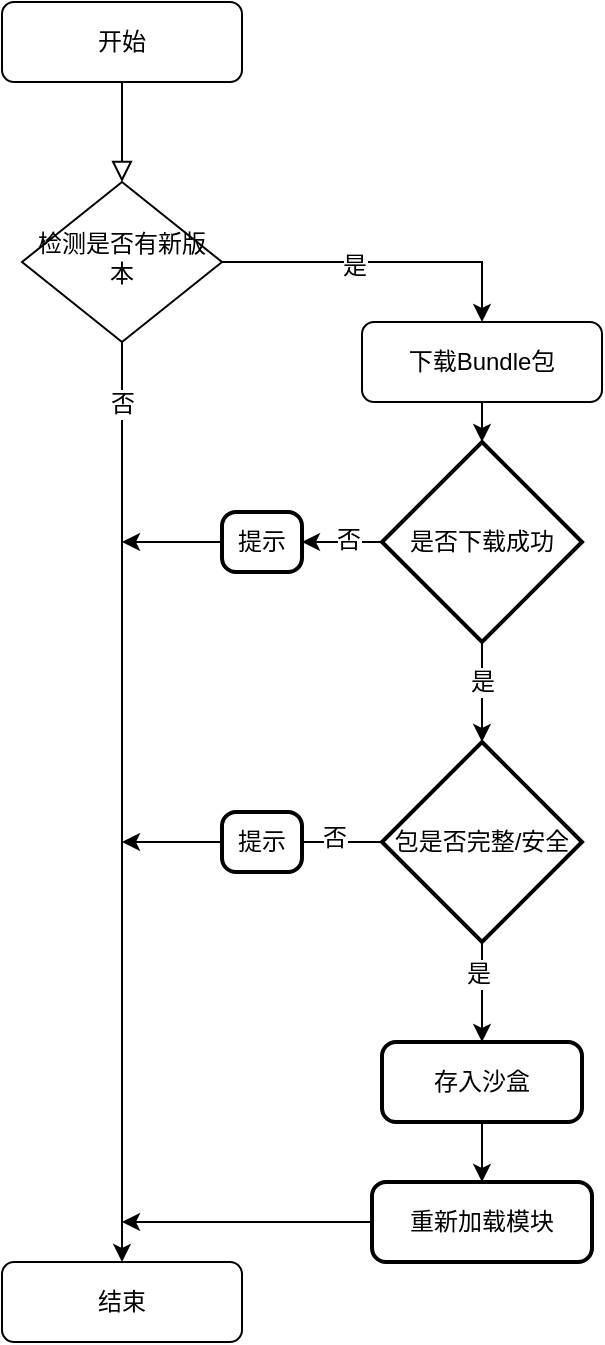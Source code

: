 <mxfile version="12.6.5" type="github" pages="2">
  <diagram id="C5RBs43oDa-KdzZeNtuy" name="Page-1">
    <mxGraphModel dx="1038" dy="580" grid="1" gridSize="10" guides="1" tooltips="1" connect="1" arrows="1" fold="1" page="1" pageScale="1" pageWidth="827" pageHeight="1169" math="0" shadow="0">
      <root>
        <mxCell id="WIyWlLk6GJQsqaUBKTNV-0"/>
        <mxCell id="WIyWlLk6GJQsqaUBKTNV-1" parent="WIyWlLk6GJQsqaUBKTNV-0"/>
        <mxCell id="WIyWlLk6GJQsqaUBKTNV-2" value="" style="rounded=0;html=1;jettySize=auto;orthogonalLoop=1;fontSize=11;endArrow=block;endFill=0;endSize=8;strokeWidth=1;shadow=0;labelBackgroundColor=none;edgeStyle=orthogonalEdgeStyle;" parent="WIyWlLk6GJQsqaUBKTNV-1" source="WIyWlLk6GJQsqaUBKTNV-3" target="WIyWlLk6GJQsqaUBKTNV-6" edge="1">
          <mxGeometry relative="1" as="geometry"/>
        </mxCell>
        <mxCell id="WIyWlLk6GJQsqaUBKTNV-3" value="开始" style="rounded=1;whiteSpace=wrap;html=1;fontSize=12;glass=0;strokeWidth=1;shadow=0;" parent="WIyWlLk6GJQsqaUBKTNV-1" vertex="1">
          <mxGeometry x="160" y="80" width="120" height="40" as="geometry"/>
        </mxCell>
        <mxCell id="X0yHmn05tyqhdgmF7W9Y-0" style="edgeStyle=orthogonalEdgeStyle;rounded=0;orthogonalLoop=1;jettySize=auto;html=1;" parent="WIyWlLk6GJQsqaUBKTNV-1" source="WIyWlLk6GJQsqaUBKTNV-6" target="WIyWlLk6GJQsqaUBKTNV-11" edge="1">
          <mxGeometry relative="1" as="geometry"/>
        </mxCell>
        <mxCell id="X0yHmn05tyqhdgmF7W9Y-1" value="否" style="text;html=1;align=center;verticalAlign=middle;resizable=0;points=[];labelBackgroundColor=#ffffff;" parent="X0yHmn05tyqhdgmF7W9Y-0" vertex="1" connectable="0">
          <mxGeometry x="-0.251" y="1" relative="1" as="geometry">
            <mxPoint x="-1" y="-141.76" as="offset"/>
          </mxGeometry>
        </mxCell>
        <mxCell id="X0yHmn05tyqhdgmF7W9Y-2" style="edgeStyle=orthogonalEdgeStyle;rounded=0;orthogonalLoop=1;jettySize=auto;html=1;entryX=0.5;entryY=0;entryDx=0;entryDy=0;" parent="WIyWlLk6GJQsqaUBKTNV-1" source="WIyWlLk6GJQsqaUBKTNV-6" target="X0yHmn05tyqhdgmF7W9Y-4" edge="1">
          <mxGeometry relative="1" as="geometry">
            <mxPoint x="390" y="210" as="targetPoint"/>
          </mxGeometry>
        </mxCell>
        <mxCell id="X0yHmn05tyqhdgmF7W9Y-3" value="是" style="text;html=1;align=center;verticalAlign=middle;resizable=0;points=[];labelBackgroundColor=#ffffff;" parent="X0yHmn05tyqhdgmF7W9Y-2" vertex="1" connectable="0">
          <mxGeometry x="-0.18" y="-2" relative="1" as="geometry">
            <mxPoint as="offset"/>
          </mxGeometry>
        </mxCell>
        <mxCell id="WIyWlLk6GJQsqaUBKTNV-6" value="检测是否有新版本" style="rhombus;whiteSpace=wrap;html=1;shadow=0;fontFamily=Helvetica;fontSize=12;align=center;strokeWidth=1;spacing=6;spacingTop=-4;" parent="WIyWlLk6GJQsqaUBKTNV-1" vertex="1">
          <mxGeometry x="170" y="170" width="100" height="80" as="geometry"/>
        </mxCell>
        <mxCell id="WIyWlLk6GJQsqaUBKTNV-11" value="结束" style="rounded=1;whiteSpace=wrap;html=1;fontSize=12;glass=0;strokeWidth=1;shadow=0;" parent="WIyWlLk6GJQsqaUBKTNV-1" vertex="1">
          <mxGeometry x="160" y="710" width="120" height="40" as="geometry"/>
        </mxCell>
        <mxCell id="X0yHmn05tyqhdgmF7W9Y-7" value="" style="edgeStyle=orthogonalEdgeStyle;rounded=0;orthogonalLoop=1;jettySize=auto;html=1;" parent="WIyWlLk6GJQsqaUBKTNV-1" source="X0yHmn05tyqhdgmF7W9Y-4" target="X0yHmn05tyqhdgmF7W9Y-6" edge="1">
          <mxGeometry relative="1" as="geometry"/>
        </mxCell>
        <mxCell id="X0yHmn05tyqhdgmF7W9Y-4" value="下载Bundle包" style="rounded=1;whiteSpace=wrap;html=1;" parent="WIyWlLk6GJQsqaUBKTNV-1" vertex="1">
          <mxGeometry x="340" y="240" width="120" height="40" as="geometry"/>
        </mxCell>
        <mxCell id="X0yHmn05tyqhdgmF7W9Y-8" style="edgeStyle=orthogonalEdgeStyle;rounded=0;orthogonalLoop=1;jettySize=auto;html=1;entryX=1;entryY=0.5;entryDx=0;entryDy=0;" parent="WIyWlLk6GJQsqaUBKTNV-1" source="X0yHmn05tyqhdgmF7W9Y-6" target="X0yHmn05tyqhdgmF7W9Y-11" edge="1">
          <mxGeometry relative="1" as="geometry">
            <mxPoint x="290" y="350" as="targetPoint"/>
            <Array as="points"/>
          </mxGeometry>
        </mxCell>
        <mxCell id="X0yHmn05tyqhdgmF7W9Y-10" value="否" style="text;html=1;align=center;verticalAlign=middle;resizable=0;points=[];labelBackgroundColor=#ffffff;" parent="X0yHmn05tyqhdgmF7W9Y-8" vertex="1" connectable="0">
          <mxGeometry x="-0.143" y="-1" relative="1" as="geometry">
            <mxPoint as="offset"/>
          </mxGeometry>
        </mxCell>
        <mxCell id="X0yHmn05tyqhdgmF7W9Y-13" style="edgeStyle=orthogonalEdgeStyle;rounded=0;orthogonalLoop=1;jettySize=auto;html=1;" parent="WIyWlLk6GJQsqaUBKTNV-1" source="X0yHmn05tyqhdgmF7W9Y-6" edge="1">
          <mxGeometry relative="1" as="geometry">
            <mxPoint x="400" y="450" as="targetPoint"/>
          </mxGeometry>
        </mxCell>
        <mxCell id="X0yHmn05tyqhdgmF7W9Y-14" value="是" style="text;html=1;align=center;verticalAlign=middle;resizable=0;points=[];labelBackgroundColor=#ffffff;" parent="X0yHmn05tyqhdgmF7W9Y-13" vertex="1" connectable="0">
          <mxGeometry x="-0.219" relative="1" as="geometry">
            <mxPoint as="offset"/>
          </mxGeometry>
        </mxCell>
        <mxCell id="X0yHmn05tyqhdgmF7W9Y-6" value="是否下载成功" style="strokeWidth=2;html=1;shape=mxgraph.flowchart.decision;whiteSpace=wrap;" parent="WIyWlLk6GJQsqaUBKTNV-1" vertex="1">
          <mxGeometry x="350" y="300" width="100" height="100" as="geometry"/>
        </mxCell>
        <mxCell id="X0yHmn05tyqhdgmF7W9Y-12" style="edgeStyle=orthogonalEdgeStyle;rounded=0;orthogonalLoop=1;jettySize=auto;html=1;" parent="WIyWlLk6GJQsqaUBKTNV-1" source="X0yHmn05tyqhdgmF7W9Y-11" edge="1">
          <mxGeometry relative="1" as="geometry">
            <mxPoint x="220" y="350" as="targetPoint"/>
          </mxGeometry>
        </mxCell>
        <mxCell id="X0yHmn05tyqhdgmF7W9Y-11" value="提示" style="rounded=1;whiteSpace=wrap;html=1;absoluteArcSize=1;arcSize=14;strokeWidth=2;" parent="WIyWlLk6GJQsqaUBKTNV-1" vertex="1">
          <mxGeometry x="270" y="335" width="40" height="30" as="geometry"/>
        </mxCell>
        <mxCell id="X0yHmn05tyqhdgmF7W9Y-17" style="edgeStyle=orthogonalEdgeStyle;rounded=0;orthogonalLoop=1;jettySize=auto;html=1;" parent="WIyWlLk6GJQsqaUBKTNV-1" source="X0yHmn05tyqhdgmF7W9Y-16" edge="1">
          <mxGeometry relative="1" as="geometry">
            <mxPoint x="290" y="500" as="targetPoint"/>
          </mxGeometry>
        </mxCell>
        <mxCell id="X0yHmn05tyqhdgmF7W9Y-18" value="否" style="text;html=1;align=center;verticalAlign=middle;resizable=0;points=[];labelBackgroundColor=#ffffff;" parent="X0yHmn05tyqhdgmF7W9Y-17" vertex="1" connectable="0">
          <mxGeometry x="-0.206" y="-2" relative="1" as="geometry">
            <mxPoint as="offset"/>
          </mxGeometry>
        </mxCell>
        <mxCell id="X0yHmn05tyqhdgmF7W9Y-21" style="edgeStyle=orthogonalEdgeStyle;rounded=0;orthogonalLoop=1;jettySize=auto;html=1;entryX=0.5;entryY=0;entryDx=0;entryDy=0;" parent="WIyWlLk6GJQsqaUBKTNV-1" source="X0yHmn05tyqhdgmF7W9Y-26" target="X0yHmn05tyqhdgmF7W9Y-24" edge="1">
          <mxGeometry relative="1" as="geometry">
            <mxPoint x="400" y="620" as="targetPoint"/>
          </mxGeometry>
        </mxCell>
        <mxCell id="X0yHmn05tyqhdgmF7W9Y-16" value="包是否完整/安全" style="strokeWidth=2;html=1;shape=mxgraph.flowchart.decision;whiteSpace=wrap;" parent="WIyWlLk6GJQsqaUBKTNV-1" vertex="1">
          <mxGeometry x="350" y="450" width="100" height="100" as="geometry"/>
        </mxCell>
        <mxCell id="X0yHmn05tyqhdgmF7W9Y-20" style="edgeStyle=orthogonalEdgeStyle;rounded=0;orthogonalLoop=1;jettySize=auto;html=1;" parent="WIyWlLk6GJQsqaUBKTNV-1" source="X0yHmn05tyqhdgmF7W9Y-19" edge="1">
          <mxGeometry relative="1" as="geometry">
            <mxPoint x="220" y="500" as="targetPoint"/>
          </mxGeometry>
        </mxCell>
        <mxCell id="X0yHmn05tyqhdgmF7W9Y-19" value="提示" style="rounded=1;whiteSpace=wrap;html=1;absoluteArcSize=1;arcSize=14;strokeWidth=2;" parent="WIyWlLk6GJQsqaUBKTNV-1" vertex="1">
          <mxGeometry x="270" y="485" width="40" height="30" as="geometry"/>
        </mxCell>
        <mxCell id="X0yHmn05tyqhdgmF7W9Y-31" style="edgeStyle=orthogonalEdgeStyle;rounded=0;orthogonalLoop=1;jettySize=auto;html=1;" parent="WIyWlLk6GJQsqaUBKTNV-1" source="X0yHmn05tyqhdgmF7W9Y-24" edge="1">
          <mxGeometry relative="1" as="geometry">
            <mxPoint x="220" y="690" as="targetPoint"/>
          </mxGeometry>
        </mxCell>
        <mxCell id="X0yHmn05tyqhdgmF7W9Y-24" value="重新加载模块" style="rounded=1;whiteSpace=wrap;html=1;absoluteArcSize=1;arcSize=14;strokeWidth=2;" parent="WIyWlLk6GJQsqaUBKTNV-1" vertex="1">
          <mxGeometry x="345" y="670" width="110" height="40" as="geometry"/>
        </mxCell>
        <mxCell id="X0yHmn05tyqhdgmF7W9Y-26" value="存入沙盒" style="rounded=1;whiteSpace=wrap;html=1;absoluteArcSize=1;arcSize=14;strokeWidth=2;" parent="WIyWlLk6GJQsqaUBKTNV-1" vertex="1">
          <mxGeometry x="350" y="600" width="100" height="40" as="geometry"/>
        </mxCell>
        <mxCell id="X0yHmn05tyqhdgmF7W9Y-27" style="edgeStyle=orthogonalEdgeStyle;rounded=0;orthogonalLoop=1;jettySize=auto;html=1;entryX=0.5;entryY=0;entryDx=0;entryDy=0;" parent="WIyWlLk6GJQsqaUBKTNV-1" source="X0yHmn05tyqhdgmF7W9Y-16" target="X0yHmn05tyqhdgmF7W9Y-26" edge="1">
          <mxGeometry relative="1" as="geometry">
            <mxPoint x="400" y="670" as="targetPoint"/>
            <mxPoint x="400" y="550" as="sourcePoint"/>
          </mxGeometry>
        </mxCell>
        <mxCell id="X0yHmn05tyqhdgmF7W9Y-28" value="是" style="text;html=1;align=center;verticalAlign=middle;resizable=0;points=[];labelBackgroundColor=#ffffff;" parent="X0yHmn05tyqhdgmF7W9Y-27" vertex="1" connectable="0">
          <mxGeometry x="-0.352" y="-2" relative="1" as="geometry">
            <mxPoint as="offset"/>
          </mxGeometry>
        </mxCell>
      </root>
    </mxGraphModel>
  </diagram>
  <diagram id="ZMeO90OFrjoWlCJyuQzM" name="第 2 页">
    <mxGraphModel dx="1038" dy="580" grid="1" gridSize="10" guides="1" tooltips="1" connect="1" arrows="1" fold="1" page="1" pageScale="1" pageWidth="600" pageHeight="600" math="0" shadow="0">
      <root>
        <mxCell id="dV2fSS4WJ6YBppv5Q0un-0"/>
        <mxCell id="dV2fSS4WJ6YBppv5Q0un-1" parent="dV2fSS4WJ6YBppv5Q0un-0"/>
        <mxCell id="dV2fSS4WJ6YBppv5Q0un-4" style="edgeStyle=orthogonalEdgeStyle;rounded=0;orthogonalLoop=1;jettySize=auto;html=1;" edge="1" parent="dV2fSS4WJ6YBppv5Q0un-1" source="dV2fSS4WJ6YBppv5Q0un-2" target="dV2fSS4WJ6YBppv5Q0un-3">
          <mxGeometry relative="1" as="geometry"/>
        </mxCell>
        <mxCell id="dV2fSS4WJ6YBppv5Q0un-2" value="加载静态包" style="rounded=1;whiteSpace=wrap;html=1;" vertex="1" parent="dV2fSS4WJ6YBppv5Q0un-1">
          <mxGeometry x="170" y="70" width="120" height="60" as="geometry"/>
        </mxCell>
        <mxCell id="dV2fSS4WJ6YBppv5Q0un-5" style="edgeStyle=orthogonalEdgeStyle;rounded=0;orthogonalLoop=1;jettySize=auto;html=1;entryX=0.5;entryY=0;entryDx=0;entryDy=0;" edge="1" parent="dV2fSS4WJ6YBppv5Q0un-1" source="dV2fSS4WJ6YBppv5Q0un-3" target="dV2fSS4WJ6YBppv5Q0un-10">
          <mxGeometry relative="1" as="geometry">
            <mxPoint x="360" y="220" as="targetPoint"/>
          </mxGeometry>
        </mxCell>
        <mxCell id="dV2fSS4WJ6YBppv5Q0un-9" value="否" style="text;html=1;align=center;verticalAlign=middle;resizable=0;points=[];labelBackgroundColor=#ffffff;" vertex="1" connectable="0" parent="dV2fSS4WJ6YBppv5Q0un-5">
          <mxGeometry x="-0.254" y="-1" relative="1" as="geometry">
            <mxPoint as="offset"/>
          </mxGeometry>
        </mxCell>
        <mxCell id="dV2fSS4WJ6YBppv5Q0un-13" style="edgeStyle=orthogonalEdgeStyle;rounded=0;orthogonalLoop=1;jettySize=auto;html=1;entryX=0.5;entryY=0;entryDx=0;entryDy=0;" edge="1" parent="dV2fSS4WJ6YBppv5Q0un-1" source="dV2fSS4WJ6YBppv5Q0un-3" target="dV2fSS4WJ6YBppv5Q0un-11">
          <mxGeometry relative="1" as="geometry">
            <mxPoint x="230.0" y="330" as="targetPoint"/>
          </mxGeometry>
        </mxCell>
        <mxCell id="dV2fSS4WJ6YBppv5Q0un-14" value="是" style="text;html=1;align=center;verticalAlign=middle;resizable=0;points=[];labelBackgroundColor=#ffffff;" vertex="1" connectable="0" parent="dV2fSS4WJ6YBppv5Q0un-13">
          <mxGeometry x="-0.235" relative="1" as="geometry">
            <mxPoint as="offset"/>
          </mxGeometry>
        </mxCell>
        <mxCell id="dV2fSS4WJ6YBppv5Q0un-3" value="检测Native是否支持所需的插件" style="rhombus;whiteSpace=wrap;html=1;" vertex="1" parent="dV2fSS4WJ6YBppv5Q0un-1">
          <mxGeometry x="190" y="180" width="80" height="80" as="geometry"/>
        </mxCell>
        <mxCell id="dV2fSS4WJ6YBppv5Q0un-12" style="edgeStyle=orthogonalEdgeStyle;rounded=0;orthogonalLoop=1;jettySize=auto;html=1;entryX=1;entryY=0.5;entryDx=0;entryDy=0;exitX=0.5;exitY=1;exitDx=0;exitDy=0;" edge="1" parent="dV2fSS4WJ6YBppv5Q0un-1" source="dV2fSS4WJ6YBppv5Q0un-10" target="dV2fSS4WJ6YBppv5Q0un-11">
          <mxGeometry relative="1" as="geometry">
            <Array as="points">
              <mxPoint x="340" y="490"/>
            </Array>
          </mxGeometry>
        </mxCell>
        <mxCell id="dV2fSS4WJ6YBppv5Q0un-10" value="提示更新APP" style="rounded=1;whiteSpace=wrap;html=1;" vertex="1" parent="dV2fSS4WJ6YBppv5Q0un-1">
          <mxGeometry x="280" y="340" width="120" height="60" as="geometry"/>
        </mxCell>
        <mxCell id="dV2fSS4WJ6YBppv5Q0un-11" value="结束" style="rounded=1;whiteSpace=wrap;html=1;" vertex="1" parent="dV2fSS4WJ6YBppv5Q0un-1">
          <mxGeometry x="170" y="460" width="120" height="60" as="geometry"/>
        </mxCell>
        <mxCell id="dV2fSS4WJ6YBppv5Q0un-17" style="edgeStyle=orthogonalEdgeStyle;rounded=0;orthogonalLoop=1;jettySize=auto;html=1;entryX=0.633;entryY=-0.005;entryDx=0;entryDy=0;entryPerimeter=0;" edge="1" parent="dV2fSS4WJ6YBppv5Q0un-1" source="dV2fSS4WJ6YBppv5Q0un-15" target="dV2fSS4WJ6YBppv5Q0un-10">
          <mxGeometry relative="1" as="geometry">
            <Array as="points">
              <mxPoint x="356" y="220"/>
              <mxPoint x="356" y="220"/>
            </Array>
          </mxGeometry>
        </mxCell>
        <mxCell id="dV2fSS4WJ6YBppv5Q0un-15" value="使用过程中，插件不支持新的能力" style="rounded=1;whiteSpace=wrap;html=1;" vertex="1" parent="dV2fSS4WJ6YBppv5Q0un-1">
          <mxGeometry x="300" y="150" width="110" height="60" as="geometry"/>
        </mxCell>
      </root>
    </mxGraphModel>
  </diagram>
</mxfile>
